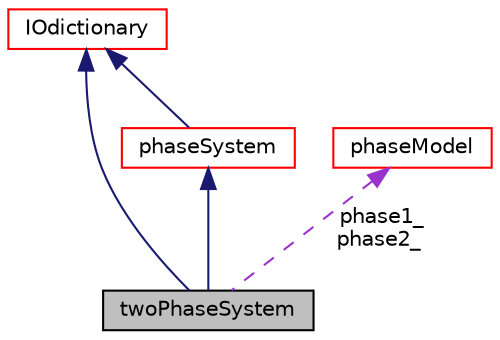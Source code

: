 digraph "twoPhaseSystem"
{
  bgcolor="transparent";
  edge [fontname="Helvetica",fontsize="10",labelfontname="Helvetica",labelfontsize="10"];
  node [fontname="Helvetica",fontsize="10",shape=record];
  Node1 [label="twoPhaseSystem",height=0.2,width=0.4,color="black", fillcolor="grey75", style="filled", fontcolor="black"];
  Node2 -> Node1 [dir="back",color="midnightblue",fontsize="10",style="solid",fontname="Helvetica"];
  Node2 [label="IOdictionary",height=0.2,width=0.4,color="red",URL="$a01190.html",tooltip="IOdictionary is derived from dictionary and IOobject to give the dictionary automatic IO functionalit..."];
  Node3 -> Node1 [dir="back",color="midnightblue",fontsize="10",style="solid",fontname="Helvetica"];
  Node3 [label="phaseSystem",height=0.2,width=0.4,color="red",URL="$a01884.html",tooltip="Class to represent a system of phases and model interfacial transfers between them. "];
  Node2 -> Node3 [dir="back",color="midnightblue",fontsize="10",style="solid",fontname="Helvetica"];
  Node4 -> Node1 [dir="back",color="darkorchid3",fontsize="10",style="dashed",label=" phase1_\nphase2_" ,fontname="Helvetica"];
  Node4 [label="phaseModel",height=0.2,width=0.4,color="red",URL="$a01877.html",tooltip="Single incompressible phase derived from the phase-fraction. Used as part of the multiPhaseMixture fo..."];
}
